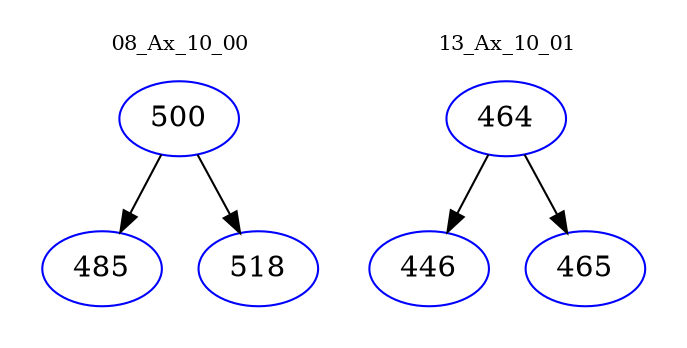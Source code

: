 digraph{
subgraph cluster_0 {
color = white
label = "08_Ax_10_00";
fontsize=10;
T0_500 [label="500", color="blue"]
T0_500 -> T0_485 [color="black"]
T0_485 [label="485", color="blue"]
T0_500 -> T0_518 [color="black"]
T0_518 [label="518", color="blue"]
}
subgraph cluster_1 {
color = white
label = "13_Ax_10_01";
fontsize=10;
T1_464 [label="464", color="blue"]
T1_464 -> T1_446 [color="black"]
T1_446 [label="446", color="blue"]
T1_464 -> T1_465 [color="black"]
T1_465 [label="465", color="blue"]
}
}
